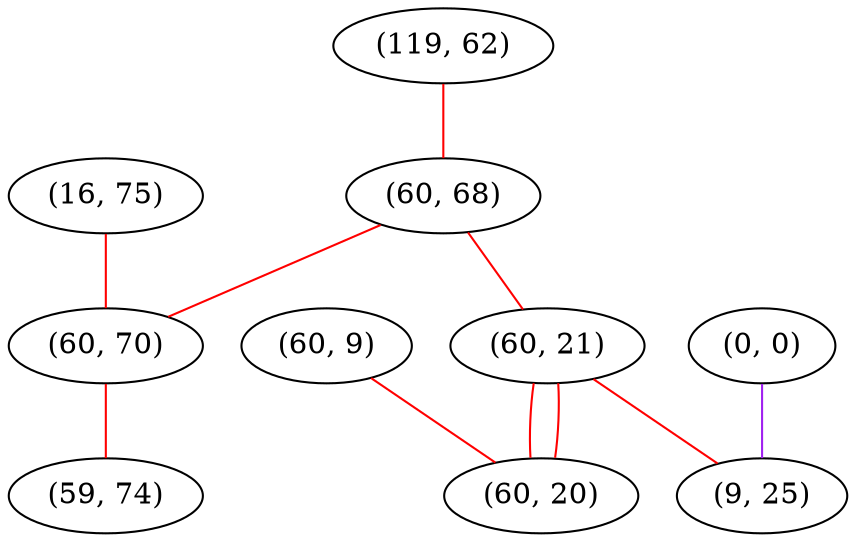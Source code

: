 graph "" {
"(119, 62)";
"(60, 68)";
"(60, 9)";
"(16, 75)";
"(0, 0)";
"(60, 70)";
"(60, 21)";
"(59, 74)";
"(60, 20)";
"(9, 25)";
"(119, 62)" -- "(60, 68)"  [color=red, key=0, weight=1];
"(60, 68)" -- "(60, 21)"  [color=red, key=0, weight=1];
"(60, 68)" -- "(60, 70)"  [color=red, key=0, weight=1];
"(60, 9)" -- "(60, 20)"  [color=red, key=0, weight=1];
"(16, 75)" -- "(60, 70)"  [color=red, key=0, weight=1];
"(0, 0)" -- "(9, 25)"  [color=purple, key=0, weight=4];
"(60, 70)" -- "(59, 74)"  [color=red, key=0, weight=1];
"(60, 21)" -- "(60, 20)"  [color=red, key=0, weight=1];
"(60, 21)" -- "(60, 20)"  [color=red, key=1, weight=1];
"(60, 21)" -- "(9, 25)"  [color=red, key=0, weight=1];
}
